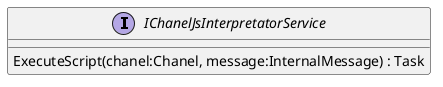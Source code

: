 @startuml
interface IChanelJsInterpretatorService {
    ExecuteScript(chanel:Chanel, message:InternalMessage) : Task
}
@enduml
